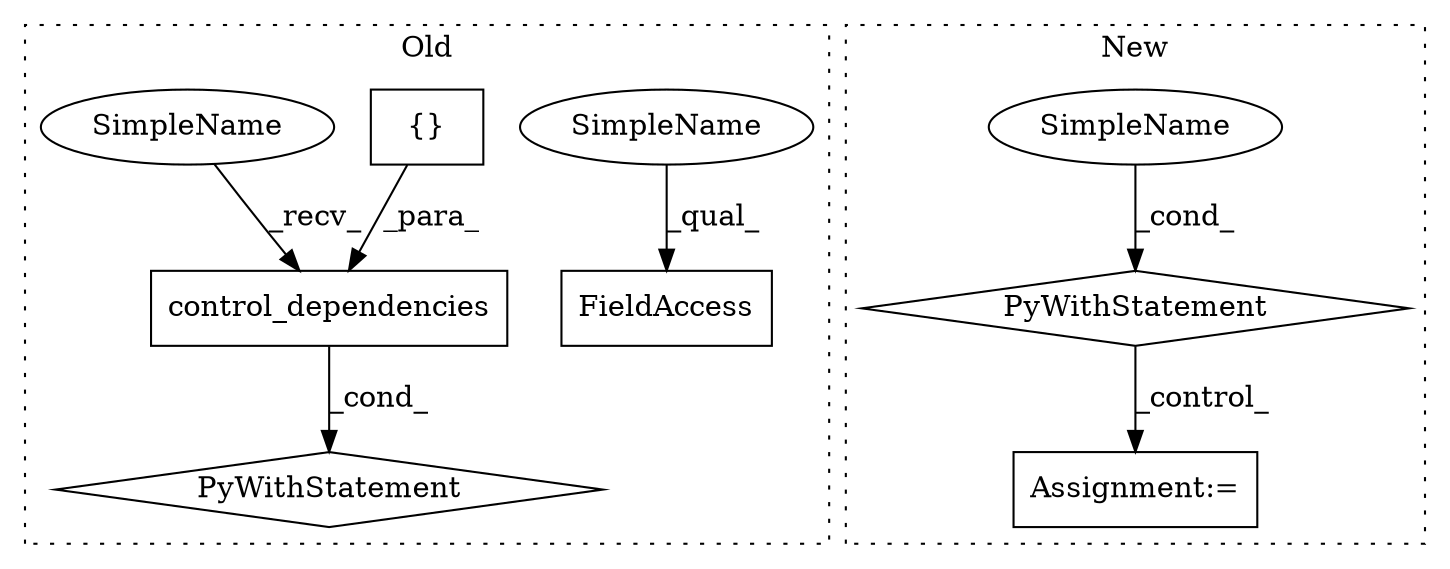 digraph G {
subgraph cluster0 {
1 [label="control_dependencies" a="32" s="61158,61207" l="21,1" shape="box"];
3 [label="PyWithStatement" a="104" s="61137,61208" l="10,2" shape="diamond"];
4 [label="{}" a="4" s="61188,61206" l="1,1" shape="box"];
5 [label="FieldAccess" a="22" s="61377" l="18" shape="box"];
8 [label="SimpleName" a="42" s="61377" l="10" shape="ellipse"];
9 [label="SimpleName" a="42" s="61147" l="10" shape="ellipse"];
label = "Old";
style="dotted";
}
subgraph cluster1 {
2 [label="PyWithStatement" a="104" s="65154,65223" l="10,2" shape="diamond"];
6 [label="Assignment:=" a="7" s="65267" l="1" shape="box"];
7 [label="SimpleName" a="42" s="" l="" shape="ellipse"];
label = "New";
style="dotted";
}
1 -> 3 [label="_cond_"];
2 -> 6 [label="_control_"];
4 -> 1 [label="_para_"];
7 -> 2 [label="_cond_"];
8 -> 5 [label="_qual_"];
9 -> 1 [label="_recv_"];
}